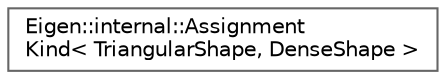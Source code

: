 digraph "类继承关系图"
{
 // LATEX_PDF_SIZE
  bgcolor="transparent";
  edge [fontname=Helvetica,fontsize=10,labelfontname=Helvetica,labelfontsize=10];
  node [fontname=Helvetica,fontsize=10,shape=box,height=0.2,width=0.4];
  rankdir="LR";
  Node0 [id="Node000000",label="Eigen::internal::Assignment\lKind\< TriangularShape, DenseShape \>",height=0.2,width=0.4,color="grey40", fillcolor="white", style="filled",URL="$struct_eigen_1_1internal_1_1_assignment_kind_3_01_triangular_shape_00_01_dense_shape_01_4.html",tooltip=" "];
}

